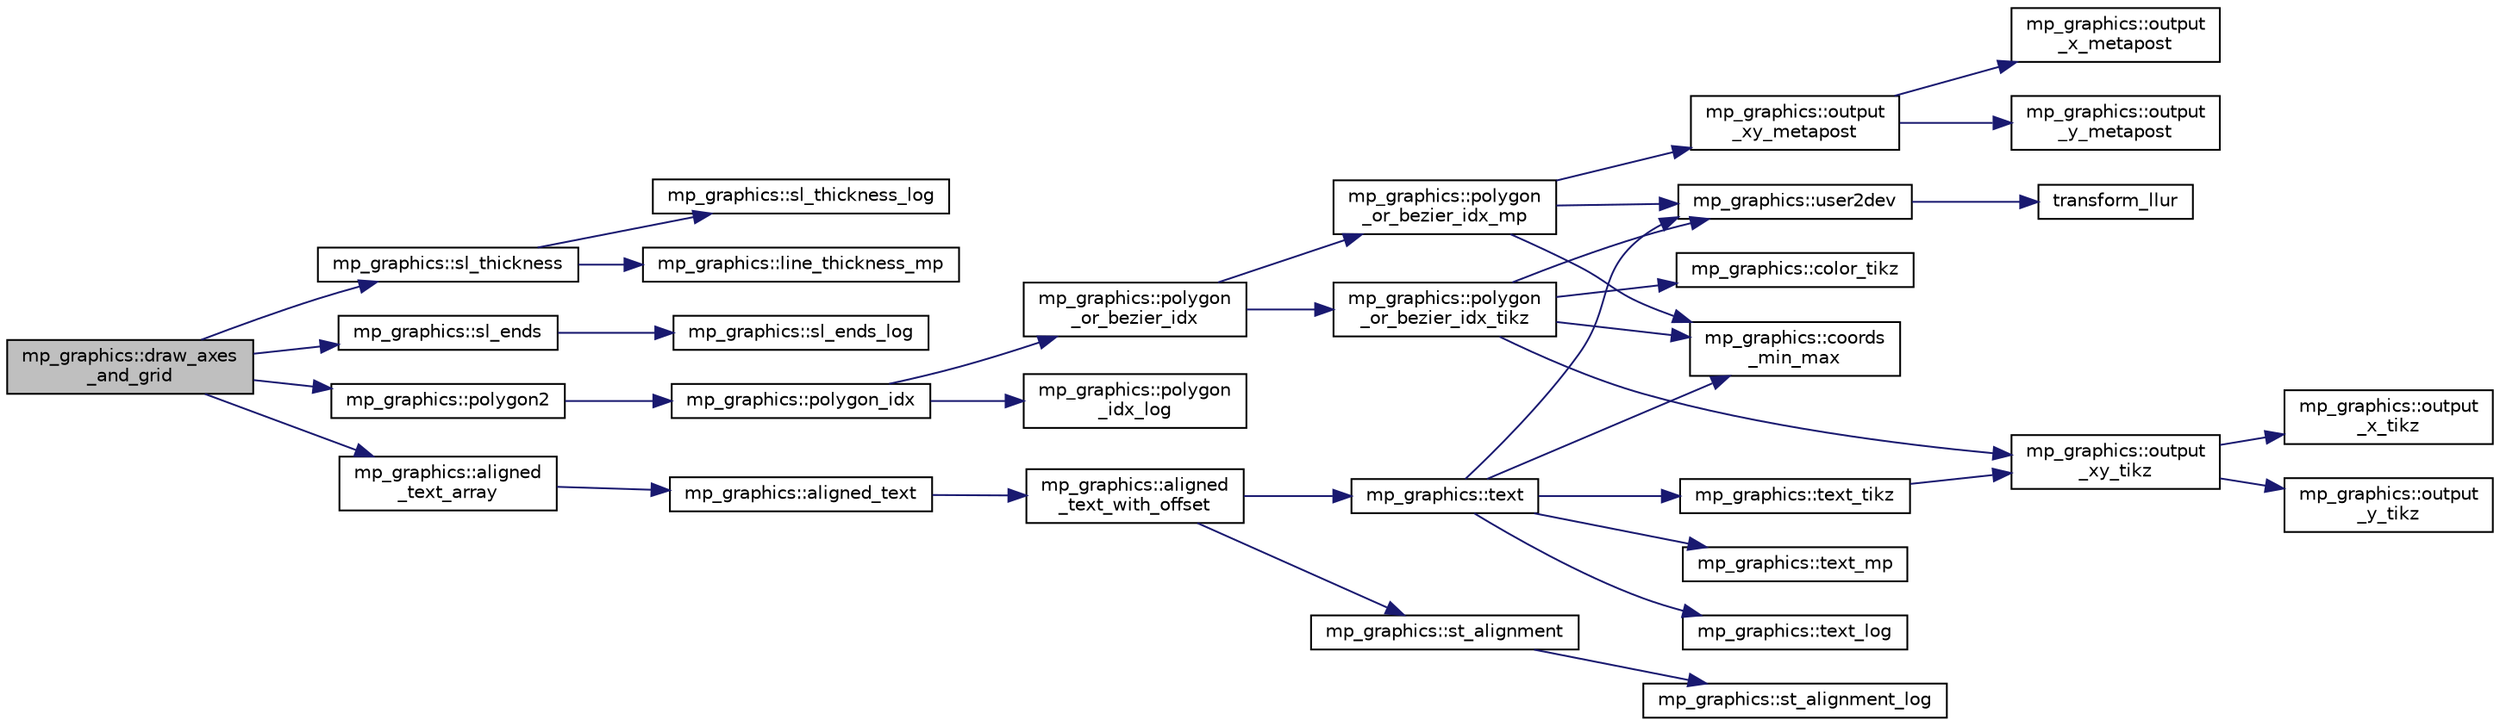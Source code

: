 digraph "mp_graphics::draw_axes_and_grid"
{
  edge [fontname="Helvetica",fontsize="10",labelfontname="Helvetica",labelfontsize="10"];
  node [fontname="Helvetica",fontsize="10",shape=record];
  rankdir="LR";
  Node1860 [label="mp_graphics::draw_axes\l_and_grid",height=0.2,width=0.4,color="black", fillcolor="grey75", style="filled", fontcolor="black"];
  Node1860 -> Node1861 [color="midnightblue",fontsize="10",style="solid",fontname="Helvetica"];
  Node1861 [label="mp_graphics::sl_thickness",height=0.2,width=0.4,color="black", fillcolor="white", style="filled",URL="$da/d2c/classmp__graphics.html#ac409a4e038d93b57dc977ceb3259e850"];
  Node1861 -> Node1862 [color="midnightblue",fontsize="10",style="solid",fontname="Helvetica"];
  Node1862 [label="mp_graphics::line_thickness_mp",height=0.2,width=0.4,color="black", fillcolor="white", style="filled",URL="$da/d2c/classmp__graphics.html#ada686670b0e5c358f58c30b554822010"];
  Node1861 -> Node1863 [color="midnightblue",fontsize="10",style="solid",fontname="Helvetica"];
  Node1863 [label="mp_graphics::sl_thickness_log",height=0.2,width=0.4,color="black", fillcolor="white", style="filled",URL="$da/d2c/classmp__graphics.html#a3356cadbf9e1ae81ae353c4014d5590a"];
  Node1860 -> Node1864 [color="midnightblue",fontsize="10",style="solid",fontname="Helvetica"];
  Node1864 [label="mp_graphics::sl_ends",height=0.2,width=0.4,color="black", fillcolor="white", style="filled",URL="$da/d2c/classmp__graphics.html#a555d8a360035bd043aedba1563107551"];
  Node1864 -> Node1865 [color="midnightblue",fontsize="10",style="solid",fontname="Helvetica"];
  Node1865 [label="mp_graphics::sl_ends_log",height=0.2,width=0.4,color="black", fillcolor="white", style="filled",URL="$da/d2c/classmp__graphics.html#af3c7852b230527041002aac41b8481fd"];
  Node1860 -> Node1866 [color="midnightblue",fontsize="10",style="solid",fontname="Helvetica"];
  Node1866 [label="mp_graphics::polygon2",height=0.2,width=0.4,color="black", fillcolor="white", style="filled",URL="$da/d2c/classmp__graphics.html#ad4052be9dec4eeef879dcc8ca6d85d71"];
  Node1866 -> Node1867 [color="midnightblue",fontsize="10",style="solid",fontname="Helvetica"];
  Node1867 [label="mp_graphics::polygon_idx",height=0.2,width=0.4,color="black", fillcolor="white", style="filled",URL="$da/d2c/classmp__graphics.html#a60729a478cad572ccb9df00b0f5988df"];
  Node1867 -> Node1868 [color="midnightblue",fontsize="10",style="solid",fontname="Helvetica"];
  Node1868 [label="mp_graphics::polygon\l_idx_log",height=0.2,width=0.4,color="black", fillcolor="white", style="filled",URL="$da/d2c/classmp__graphics.html#aef990b1a5e84f4781ff613ce48fafe83"];
  Node1867 -> Node1869 [color="midnightblue",fontsize="10",style="solid",fontname="Helvetica"];
  Node1869 [label="mp_graphics::polygon\l_or_bezier_idx",height=0.2,width=0.4,color="black", fillcolor="white", style="filled",URL="$da/d2c/classmp__graphics.html#ac67f20507b7b4f592e9ed90aaa1f472a"];
  Node1869 -> Node1870 [color="midnightblue",fontsize="10",style="solid",fontname="Helvetica"];
  Node1870 [label="mp_graphics::polygon\l_or_bezier_idx_mp",height=0.2,width=0.4,color="black", fillcolor="white", style="filled",URL="$da/d2c/classmp__graphics.html#ac1c736f6c02abd6df696eb949c3513ac"];
  Node1870 -> Node1871 [color="midnightblue",fontsize="10",style="solid",fontname="Helvetica"];
  Node1871 [label="mp_graphics::coords\l_min_max",height=0.2,width=0.4,color="black", fillcolor="white", style="filled",URL="$da/d2c/classmp__graphics.html#afa0af74da2afd1d00b2eeb5e25b4f596"];
  Node1870 -> Node1872 [color="midnightblue",fontsize="10",style="solid",fontname="Helvetica"];
  Node1872 [label="mp_graphics::user2dev",height=0.2,width=0.4,color="black", fillcolor="white", style="filled",URL="$da/d2c/classmp__graphics.html#af087f5f4b08c72f67f5e35cc312070fb"];
  Node1872 -> Node1873 [color="midnightblue",fontsize="10",style="solid",fontname="Helvetica"];
  Node1873 [label="transform_llur",height=0.2,width=0.4,color="black", fillcolor="white", style="filled",URL="$d9/d29/draw_8_c.html#af38b139f64e19404b9a944c7188d4aff"];
  Node1870 -> Node1874 [color="midnightblue",fontsize="10",style="solid",fontname="Helvetica"];
  Node1874 [label="mp_graphics::output\l_xy_metapost",height=0.2,width=0.4,color="black", fillcolor="white", style="filled",URL="$da/d2c/classmp__graphics.html#a564e7d2700489eed72ea865b3acc14db"];
  Node1874 -> Node1875 [color="midnightblue",fontsize="10",style="solid",fontname="Helvetica"];
  Node1875 [label="mp_graphics::output\l_x_metapost",height=0.2,width=0.4,color="black", fillcolor="white", style="filled",URL="$da/d2c/classmp__graphics.html#aee38beb59e940946cbb575cde90b9cfe"];
  Node1874 -> Node1876 [color="midnightblue",fontsize="10",style="solid",fontname="Helvetica"];
  Node1876 [label="mp_graphics::output\l_y_metapost",height=0.2,width=0.4,color="black", fillcolor="white", style="filled",URL="$da/d2c/classmp__graphics.html#a41c9d8463dc57fa97bb9a1e0577980b6"];
  Node1869 -> Node1877 [color="midnightblue",fontsize="10",style="solid",fontname="Helvetica"];
  Node1877 [label="mp_graphics::polygon\l_or_bezier_idx_tikz",height=0.2,width=0.4,color="black", fillcolor="white", style="filled",URL="$da/d2c/classmp__graphics.html#ae266ecef91f4cd8a6fd4054b17354370"];
  Node1877 -> Node1878 [color="midnightblue",fontsize="10",style="solid",fontname="Helvetica"];
  Node1878 [label="mp_graphics::color_tikz",height=0.2,width=0.4,color="black", fillcolor="white", style="filled",URL="$da/d2c/classmp__graphics.html#a55d0835caab08eaf3e409096bbb91d63"];
  Node1877 -> Node1871 [color="midnightblue",fontsize="10",style="solid",fontname="Helvetica"];
  Node1877 -> Node1872 [color="midnightblue",fontsize="10",style="solid",fontname="Helvetica"];
  Node1877 -> Node1879 [color="midnightblue",fontsize="10",style="solid",fontname="Helvetica"];
  Node1879 [label="mp_graphics::output\l_xy_tikz",height=0.2,width=0.4,color="black", fillcolor="white", style="filled",URL="$da/d2c/classmp__graphics.html#a640800bc67fec9ed441b27c71461e9c6"];
  Node1879 -> Node1880 [color="midnightblue",fontsize="10",style="solid",fontname="Helvetica"];
  Node1880 [label="mp_graphics::output\l_x_tikz",height=0.2,width=0.4,color="black", fillcolor="white", style="filled",URL="$da/d2c/classmp__graphics.html#a311d4fb1c32d1eb0faeee055bb8badee"];
  Node1879 -> Node1881 [color="midnightblue",fontsize="10",style="solid",fontname="Helvetica"];
  Node1881 [label="mp_graphics::output\l_y_tikz",height=0.2,width=0.4,color="black", fillcolor="white", style="filled",URL="$da/d2c/classmp__graphics.html#a0d6bddb89b4c58c82aa124dd003dda08"];
  Node1860 -> Node1882 [color="midnightblue",fontsize="10",style="solid",fontname="Helvetica"];
  Node1882 [label="mp_graphics::aligned\l_text_array",height=0.2,width=0.4,color="black", fillcolor="white", style="filled",URL="$da/d2c/classmp__graphics.html#a19f2bd68d1090f43bb7b6567ad81b6b4"];
  Node1882 -> Node1883 [color="midnightblue",fontsize="10",style="solid",fontname="Helvetica"];
  Node1883 [label="mp_graphics::aligned_text",height=0.2,width=0.4,color="black", fillcolor="white", style="filled",URL="$da/d2c/classmp__graphics.html#a52ca0d0e39640fe15c6a8bd8633c9e5a"];
  Node1883 -> Node1884 [color="midnightblue",fontsize="10",style="solid",fontname="Helvetica"];
  Node1884 [label="mp_graphics::aligned\l_text_with_offset",height=0.2,width=0.4,color="black", fillcolor="white", style="filled",URL="$da/d2c/classmp__graphics.html#a3b5a8558ee721bd8b9ed36e732317679"];
  Node1884 -> Node1885 [color="midnightblue",fontsize="10",style="solid",fontname="Helvetica"];
  Node1885 [label="mp_graphics::st_alignment",height=0.2,width=0.4,color="black", fillcolor="white", style="filled",URL="$da/d2c/classmp__graphics.html#ab897ac847368de2da4296c7f159cc5f9"];
  Node1885 -> Node1886 [color="midnightblue",fontsize="10",style="solid",fontname="Helvetica"];
  Node1886 [label="mp_graphics::st_alignment_log",height=0.2,width=0.4,color="black", fillcolor="white", style="filled",URL="$da/d2c/classmp__graphics.html#a9f7aa1c186791f69881ddbf590835f3e"];
  Node1884 -> Node1887 [color="midnightblue",fontsize="10",style="solid",fontname="Helvetica"];
  Node1887 [label="mp_graphics::text",height=0.2,width=0.4,color="black", fillcolor="white", style="filled",URL="$da/d2c/classmp__graphics.html#ae92ece77cf1942bfee760d6cf854b74b"];
  Node1887 -> Node1871 [color="midnightblue",fontsize="10",style="solid",fontname="Helvetica"];
  Node1887 -> Node1872 [color="midnightblue",fontsize="10",style="solid",fontname="Helvetica"];
  Node1887 -> Node1888 [color="midnightblue",fontsize="10",style="solid",fontname="Helvetica"];
  Node1888 [label="mp_graphics::text_log",height=0.2,width=0.4,color="black", fillcolor="white", style="filled",URL="$da/d2c/classmp__graphics.html#a3a8320de1e68f3c290e138355f05f8ae"];
  Node1887 -> Node1889 [color="midnightblue",fontsize="10",style="solid",fontname="Helvetica"];
  Node1889 [label="mp_graphics::text_mp",height=0.2,width=0.4,color="black", fillcolor="white", style="filled",URL="$da/d2c/classmp__graphics.html#ad30aeb75639e84d876dade51faa50bee"];
  Node1887 -> Node1890 [color="midnightblue",fontsize="10",style="solid",fontname="Helvetica"];
  Node1890 [label="mp_graphics::text_tikz",height=0.2,width=0.4,color="black", fillcolor="white", style="filled",URL="$da/d2c/classmp__graphics.html#ac7e4333813701bcc76fc5eba7700bdbd"];
  Node1890 -> Node1879 [color="midnightblue",fontsize="10",style="solid",fontname="Helvetica"];
}
